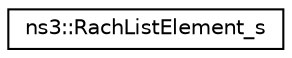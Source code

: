 digraph "Graphical Class Hierarchy"
{
 // LATEX_PDF_SIZE
  edge [fontname="Helvetica",fontsize="10",labelfontname="Helvetica",labelfontsize="10"];
  node [fontname="Helvetica",fontsize="10",shape=record];
  rankdir="LR";
  Node0 [label="ns3::RachListElement_s",height=0.2,width=0.4,color="black", fillcolor="white", style="filled",URL="$structns3_1_1_rach_list_element__s.html",tooltip="See section 4.3.6 rachListElement."];
}
